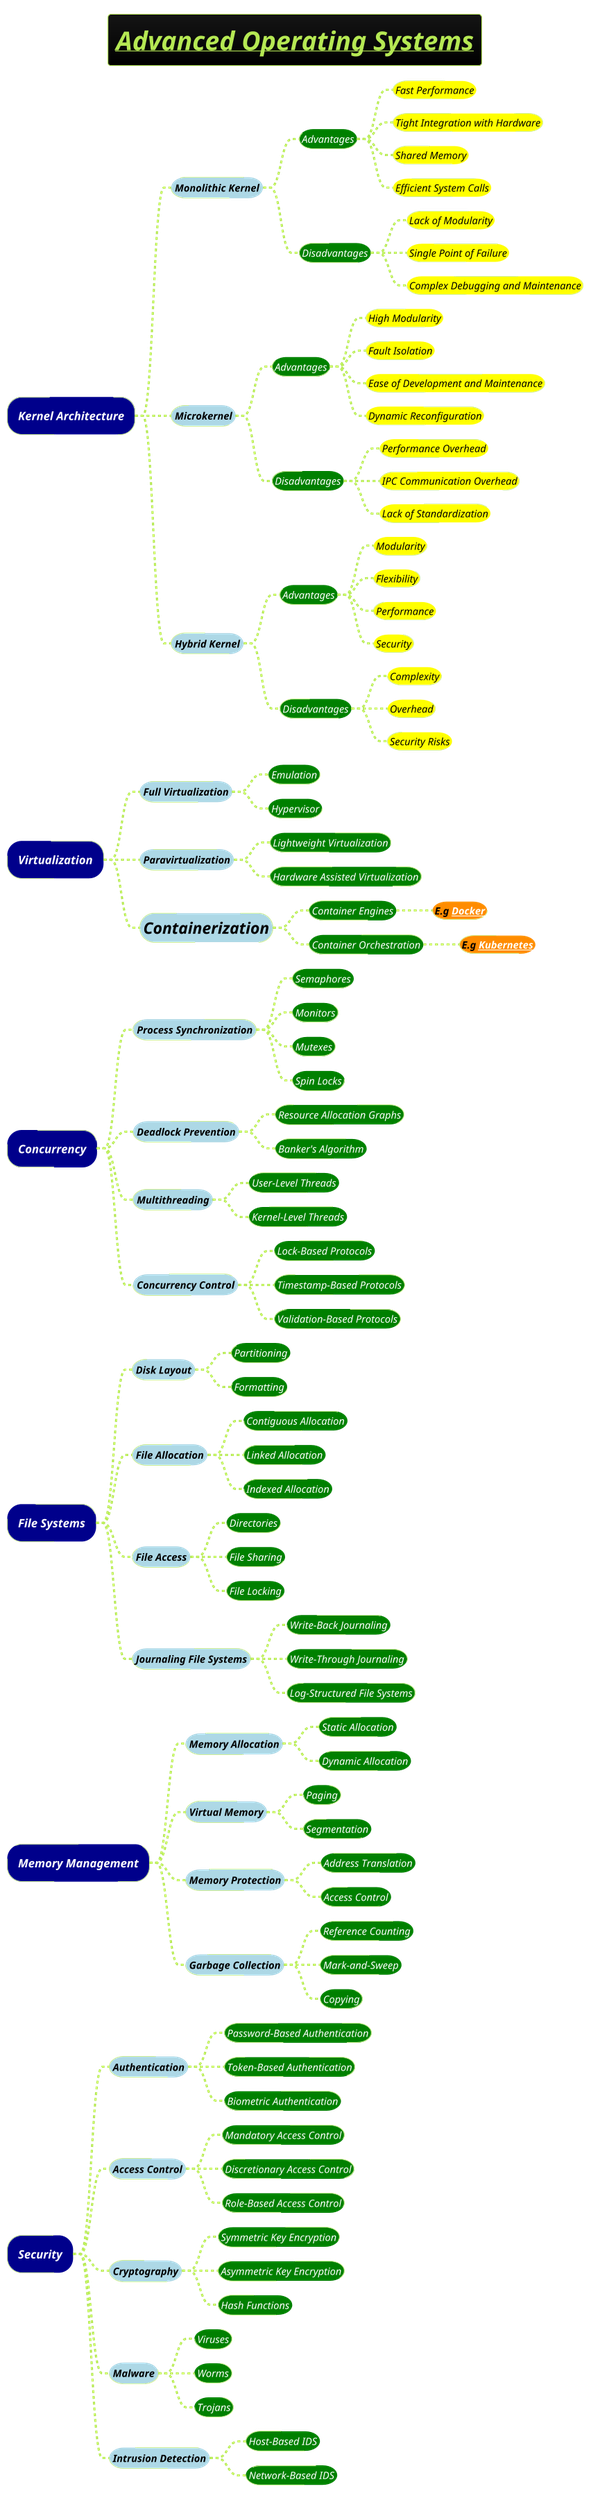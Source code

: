 @startmindmap
<style>
rootNode {
    LineStyle 8.0;
    LineColor red
    BackgroundColor white
    LineThickness 1.0
    RoundCorner 0
    Shadowing 1.0
}
Node {
    LineStyle 88.0;
    LineColor red
    BackgroundColor white
    LineThickness 1.0
    RoundCorner 1
    Shadowing 1.0
}
arrow {
    LineStyle 4
    LineThickness 1.0
    LineColor red
}
</style>

title =<i><u><b>Advanced Operating Systems
!theme hacker

*[#darkblue] <color #white><i>Kernel Architecture
**[#lightblue] <color #black><i><size:14>Monolithic Kernel
***[#green] <color #white><i><size:14>Advantages
****[#yellow] <color #black><i><size:14>Fast Performance
****[#yellow] <color #black><i><size:14>Tight Integration with Hardware
****[#yellow] <color #black><i><size:14>Shared Memory
****[#yellow] <color #black><i><size:14>Efficient System Calls
***[#green] <color #white><i><size:14>Disadvantages
****[#yellow] <color #black><i><size:14>Lack of Modularity
****[#yellow] <color #black><i><size:14>Single Point of Failure
****[#yellow] <color #black><i><size:14>Complex Debugging and Maintenance
**[#lightblue] <color #black><i><size:14>Microkernel
***[#green] <color #white><i><size:14>Advantages
****[#yellow] <color #black><i><size:14>High Modularity
****[#yellow] <color #black><i><size:14>Fault Isolation
****[#yellow] <color #black><i><size:14>Ease of Development and Maintenance
****[#yellow] <color #black><i><size:14>Dynamic Reconfiguration
***[#green] <color #white><i><size:14>Disadvantages
****[#yellow] <color #black><i><size:14>Performance Overhead
****[#yellow] <color #black><i><size:14>IPC Communication Overhead
****[#yellow] <color #black><i><size:14>Lack of Standardization
**[#lightblue] <color #black><i><size:14>Hybrid Kernel
***[#green] <color #white><i><size:14>Advantages
****[#yellow] <color #black><i><size:14>Modularity
****[#yellow] <color #black><i><size:14>Flexibility
****[#yellow] <color #black><i><size:14>Performance
****[#yellow] <color #black><i><size:14>Security
***[#green] <color #white><i><size:14>Disadvantages
****[#yellow] <color #black><i><size:14>Complexity
****[#yellow] <color #black><i><size:14>Overhead
****[#yellow] <color #black><i><size:14>Security Risks
*[#darkblue] <color #white><i>Virtualization
**[#lightblue] <color #black><i><size:14>Full Virtualization
***[#green] <color #white><i><size:14>Emulation
***[#green] <color #white><i><size:14>Hypervisor
**[#lightblue] <color #black><i><size:14>Paravirtualization
***[#green] <color #white><i><size:14>Lightweight Virtualization
***[#green] <color #white><i><size:14>Hardware Assisted Virtualization
**[#lightblue] <color #black><i><size:22>Containerization
***[#green] <color #white><i><size:14>Container Engines
****[#darkorange] <color #black><i><size:14><b>E.g [[docs/3-devops/devops-plantuml-mindmap/Docker.puml Docker]]
***[#green] <color #white><i><size:14>Container Orchestration
****[#darkorange] <color #black><i><size:14><b>E.g [[docs/3-devops/images/kubernetes-components-mindmap.puml Kubernetes]]
*[#darkblue] <color #white><i>Concurrency
**[#lightblue] <color #black><i><size:14>Process Synchronization
***[#green] <color #white><i><size:14>Semaphores
***[#green] <color #white><i><size:14>Monitors
***[#green] <color #white><i><size:14>Mutexes
***[#green] <color #white><i><size:14>Spin Locks
**[#lightblue] <color #black><i><size:14>Deadlock Prevention
***[#green] <color #white><i><size:14>Resource Allocation Graphs
***[#green] <color #white><i><size:14>Banker's Algorithm
**[#lightblue] <color #black><i><size:14>Multithreading
***[#green] <color #white><i><size:14>User-Level Threads
***[#green] <color #white><i><size:14>Kernel-Level Threads
**[#lightblue] <color #black><i><size:14>Concurrency Control
***[#green] <color #white><i><size:14>Lock-Based Protocols
***[#green] <color #white><i><size:14>Timestamp-Based Protocols
***[#green] <color #white><i><size:14>Validation-Based Protocols
*[#darkblue] <color #white><i>File Systems
**[#lightblue] <color #black><i><size:14>Disk Layout
***[#green] <color #white><i><size:14>Partitioning
***[#green] <color #white><i><size:14>Formatting
**[#lightblue] <color #black><i><size:14>File Allocation
***[#green] <color #white><i><size:14>Contiguous Allocation
***[#green] <color #white><i><size:14>Linked Allocation
***[#green] <color #white><i><size:14>Indexed Allocation
**[#lightblue] <color #black><i><size:14>File Access
***[#green] <color #white><i><size:14>Directories
***[#green] <color #white><i><size:14>File Sharing
***[#green] <color #white><i><size:14>File Locking
**[#lightblue] <color #black><i><size:14>Journaling File Systems
***[#green] <color #white><i><size:14>Write-Back Journaling
***[#green] <color #white><i><size:14>Write-Through Journaling
***[#green] <color #white><i><size:14>Log-Structured File Systems
*[#darkblue] <color #white><i>Memory Management
**[#lightblue] <color #black><i><size:14>Memory Allocation
***[#green] <color #white><i><size:14>Static Allocation
***[#green] <color #white><i><size:14>Dynamic Allocation
**[#lightblue] <color #black><i><size:14>Virtual Memory
***[#green] <color #white><i><size:14>Paging
***[#green] <color #white><i><size:14>Segmentation
**[#lightblue] <color #black><i><size:14>Memory Protection
***[#green] <color #white><i><size:14>Address Translation
***[#green] <color #white><i><size:14>Access Control
**[#lightblue] <color #black><i><size:14>Garbage Collection
***[#green] <color #white><i><size:14>Reference Counting
***[#green] <color #white><i><size:14>Mark-and-Sweep
***[#green] <color #white><i><size:14>Copying
*[#darkblue] <color #white><i>Security
**[#lightblue] <color #black><i><size:14>Authentication
***[#green] <color #white><i><size:14>Password-Based Authentication
***[#green] <color #white><i><size:14>Token-Based Authentication
***[#green] <color #white><i><size:14>Biometric Authentication
**[#lightblue] <color #black><i><size:14>Access Control
***[#green] <color #white><i><size:14>Mandatory Access Control
***[#green] <color #white><i><size:14>Discretionary Access Control
***[#green] <color #white><i><size:14>Role-Based Access Control
**[#lightblue] <color #black><i><size:14>Cryptography
***[#green] <color #white><i><size:14>Symmetric Key Encryption
***[#green] <color #white><i><size:14>Asymmetric Key Encryption
***[#green] <color #white><i><size:14>Hash Functions
**[#lightblue] <color #black><i><size:14>Malware
***[#green] <color #white><i><size:14>Viruses
***[#green] <color #white><i><size:14>Worms
***[#green] <color #white><i><size:14>Trojans
**[#lightblue] <color #black><i><size:14>Intrusion Detection
***[#green] <color #white><i><size:14>Host-Based IDS
***[#green] <color #white><i><size:14>Network-Based IDS
@endmindmap
